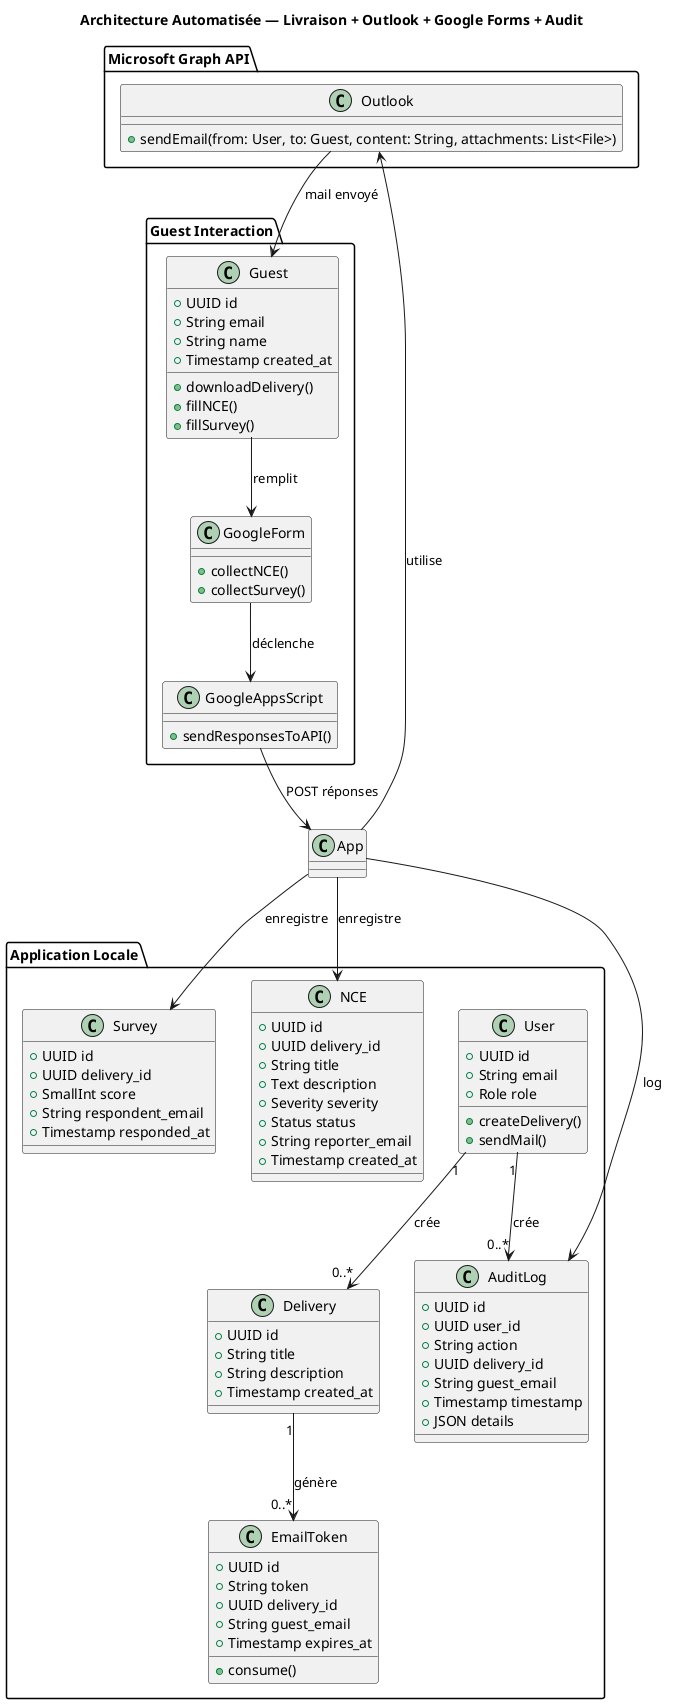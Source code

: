 @startuml
title Architecture Automatisée — Livraison + Outlook + Google Forms + Audit

package "Application Locale" {
  class User {
    +UUID id
    +String email
    +Role role
    +createDelivery()
    +sendMail()
  }

  class Delivery {
    +UUID id
    +String title
    +String description
    +Timestamp created_at
  }

  class EmailToken {
    +UUID id
    +String token
    +UUID delivery_id
    +String guest_email
    +Timestamp expires_at
    +consume()
  }

  class AuditLog {
    +UUID id
    +UUID user_id
    +String action
    +UUID delivery_id
    +String guest_email
    +Timestamp timestamp
    +JSON details
  }

  class Survey {
    +UUID id
    +UUID delivery_id
    +SmallInt score
    +String respondent_email
    +Timestamp responded_at
  }

  class NCE {
    +UUID id
    +UUID delivery_id
    +String title
    +Text description
    +Severity severity
    +Status status
    +String reporter_email
    +Timestamp created_at
  }
}

package "Microsoft Graph API" {
  class Outlook {
    +sendEmail(from: User, to: Guest, content: String, attachments: List<File>)
  }
}

package "Guest Interaction" {
  class Guest {
    +UUID id
    +String email
    +String name
    +Timestamp created_at
    +downloadDelivery()
    +fillNCE()
    +fillSurvey()
  }

  class GoogleForm {
    +collectNCE()
    +collectSurvey()
  }

  class GoogleAppsScript {
    +sendResponsesToAPI()
  }
}

User "1" --> "0..*" Delivery : crée
Delivery "1" --> "0..*" EmailToken : génère
User "1" --> "0..*" AuditLog : crée
App --> Outlook : utilise
Outlook --> Guest : mail envoyé
Guest --> GoogleForm : remplit
GoogleForm --> GoogleAppsScript : déclenche
GoogleAppsScript --> App : POST réponses
App --> Survey : enregistre
App --> NCE : enregistre
App --> AuditLog : log

@enduml
